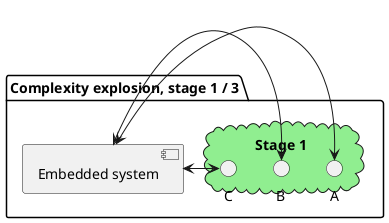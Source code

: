 @startuml

package "Complexity explosion, stage 1 / 3" {
[Embedded system] as ES

cloud "Stage 1" #LightGreen {
    ES <-left-> A
    ES <-left-> B
    ES <-left-> C
}
}

@enduml
